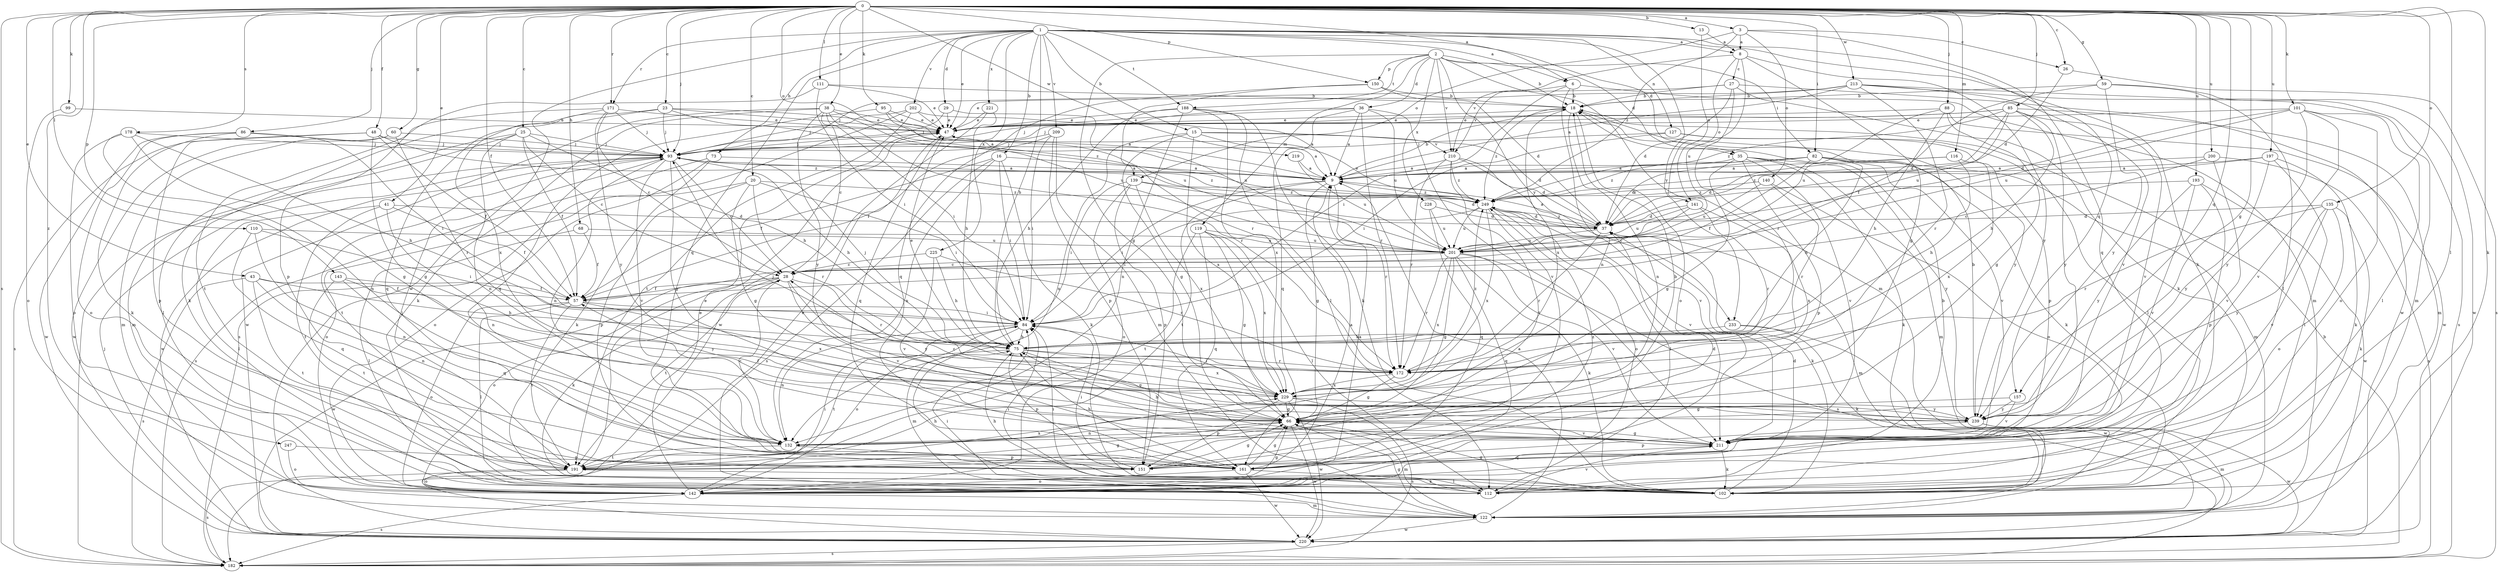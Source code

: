 strict digraph  {
0;
1;
2;
3;
6;
8;
9;
13;
15;
16;
18;
20;
23;
25;
26;
27;
28;
29;
35;
36;
37;
38;
41;
43;
47;
48;
57;
59;
60;
66;
68;
73;
75;
82;
84;
85;
86;
88;
93;
95;
99;
101;
102;
110;
111;
112;
116;
119;
122;
127;
132;
135;
139;
140;
141;
142;
143;
150;
151;
157;
161;
171;
172;
178;
182;
188;
191;
193;
197;
200;
201;
202;
209;
210;
211;
213;
219;
220;
221;
225;
228;
229;
233;
239;
247;
249;
0 -> 3  [label=a];
0 -> 6  [label=a];
0 -> 13  [label=b];
0 -> 20  [label=c];
0 -> 23  [label=c];
0 -> 25  [label=c];
0 -> 26  [label=c];
0 -> 38  [label=e];
0 -> 41  [label=e];
0 -> 43  [label=e];
0 -> 48  [label=f];
0 -> 57  [label=f];
0 -> 59  [label=g];
0 -> 60  [label=g];
0 -> 66  [label=g];
0 -> 68  [label=h];
0 -> 82  [label=i];
0 -> 85  [label=j];
0 -> 86  [label=j];
0 -> 88  [label=j];
0 -> 93  [label=j];
0 -> 95  [label=k];
0 -> 99  [label=k];
0 -> 101  [label=k];
0 -> 102  [label=k];
0 -> 110  [label=l];
0 -> 111  [label=l];
0 -> 112  [label=l];
0 -> 116  [label=m];
0 -> 135  [label=o];
0 -> 139  [label=o];
0 -> 143  [label=p];
0 -> 150  [label=p];
0 -> 157  [label=q];
0 -> 171  [label=r];
0 -> 178  [label=s];
0 -> 182  [label=s];
0 -> 193  [label=u];
0 -> 197  [label=u];
0 -> 200  [label=u];
0 -> 213  [label=w];
0 -> 219  [label=w];
0 -> 247  [label=z];
1 -> 6  [label=a];
1 -> 8  [label=a];
1 -> 15  [label=b];
1 -> 16  [label=b];
1 -> 29  [label=d];
1 -> 35  [label=d];
1 -> 47  [label=e];
1 -> 73  [label=h];
1 -> 75  [label=h];
1 -> 102  [label=k];
1 -> 127  [label=n];
1 -> 157  [label=q];
1 -> 161  [label=q];
1 -> 171  [label=r];
1 -> 188  [label=t];
1 -> 202  [label=v];
1 -> 209  [label=v];
1 -> 220  [label=w];
1 -> 221  [label=x];
1 -> 225  [label=x];
1 -> 233  [label=y];
2 -> 18  [label=b];
2 -> 35  [label=d];
2 -> 36  [label=d];
2 -> 66  [label=g];
2 -> 82  [label=i];
2 -> 119  [label=m];
2 -> 122  [label=m];
2 -> 150  [label=p];
2 -> 188  [label=t];
2 -> 210  [label=v];
2 -> 228  [label=x];
2 -> 233  [label=y];
3 -> 8  [label=a];
3 -> 26  [label=c];
3 -> 139  [label=o];
3 -> 140  [label=o];
3 -> 161  [label=q];
3 -> 249  [label=z];
6 -> 18  [label=b];
6 -> 84  [label=i];
6 -> 122  [label=m];
6 -> 132  [label=n];
6 -> 210  [label=v];
8 -> 27  [label=c];
8 -> 66  [label=g];
8 -> 141  [label=o];
8 -> 201  [label=u];
8 -> 210  [label=v];
8 -> 239  [label=y];
9 -> 18  [label=b];
9 -> 66  [label=g];
9 -> 84  [label=i];
9 -> 172  [label=r];
9 -> 191  [label=t];
9 -> 249  [label=z];
13 -> 8  [label=a];
13 -> 141  [label=o];
15 -> 9  [label=a];
15 -> 37  [label=d];
15 -> 66  [label=g];
15 -> 132  [label=n];
15 -> 210  [label=v];
15 -> 229  [label=x];
16 -> 9  [label=a];
16 -> 57  [label=f];
16 -> 84  [label=i];
16 -> 102  [label=k];
16 -> 132  [label=n];
16 -> 182  [label=s];
18 -> 47  [label=e];
18 -> 132  [label=n];
18 -> 142  [label=o];
18 -> 229  [label=x];
18 -> 239  [label=y];
18 -> 249  [label=z];
20 -> 66  [label=g];
20 -> 84  [label=i];
20 -> 142  [label=o];
20 -> 151  [label=p];
20 -> 172  [label=r];
20 -> 249  [label=z];
23 -> 9  [label=a];
23 -> 47  [label=e];
23 -> 93  [label=j];
23 -> 102  [label=k];
23 -> 161  [label=q];
23 -> 249  [label=z];
25 -> 28  [label=c];
25 -> 57  [label=f];
25 -> 75  [label=h];
25 -> 93  [label=j];
25 -> 112  [label=l];
25 -> 122  [label=m];
25 -> 132  [label=n];
26 -> 37  [label=d];
26 -> 182  [label=s];
27 -> 18  [label=b];
27 -> 37  [label=d];
27 -> 93  [label=j];
27 -> 102  [label=k];
27 -> 172  [label=r];
27 -> 220  [label=w];
28 -> 57  [label=f];
28 -> 102  [label=k];
28 -> 142  [label=o];
28 -> 172  [label=r];
28 -> 191  [label=t];
28 -> 211  [label=v];
28 -> 220  [label=w];
28 -> 239  [label=y];
29 -> 47  [label=e];
29 -> 93  [label=j];
29 -> 201  [label=u];
35 -> 9  [label=a];
35 -> 66  [label=g];
35 -> 102  [label=k];
35 -> 122  [label=m];
35 -> 151  [label=p];
35 -> 211  [label=v];
35 -> 239  [label=y];
36 -> 9  [label=a];
36 -> 47  [label=e];
36 -> 93  [label=j];
36 -> 161  [label=q];
36 -> 172  [label=r];
36 -> 201  [label=u];
36 -> 211  [label=v];
37 -> 9  [label=a];
37 -> 102  [label=k];
37 -> 122  [label=m];
37 -> 172  [label=r];
37 -> 201  [label=u];
37 -> 249  [label=z];
38 -> 28  [label=c];
38 -> 47  [label=e];
38 -> 84  [label=i];
38 -> 102  [label=k];
38 -> 172  [label=r];
38 -> 201  [label=u];
38 -> 220  [label=w];
38 -> 239  [label=y];
41 -> 37  [label=d];
41 -> 57  [label=f];
41 -> 112  [label=l];
41 -> 132  [label=n];
41 -> 191  [label=t];
43 -> 57  [label=f];
43 -> 75  [label=h];
43 -> 132  [label=n];
43 -> 182  [label=s];
43 -> 191  [label=t];
47 -> 93  [label=j];
47 -> 161  [label=q];
48 -> 57  [label=f];
48 -> 66  [label=g];
48 -> 93  [label=j];
48 -> 151  [label=p];
48 -> 182  [label=s];
48 -> 249  [label=z];
57 -> 84  [label=i];
57 -> 112  [label=l];
57 -> 142  [label=o];
57 -> 191  [label=t];
57 -> 229  [label=x];
59 -> 18  [label=b];
59 -> 57  [label=f];
59 -> 112  [label=l];
59 -> 220  [label=w];
59 -> 239  [label=y];
60 -> 93  [label=j];
60 -> 122  [label=m];
60 -> 172  [label=r];
60 -> 220  [label=w];
66 -> 57  [label=f];
66 -> 122  [label=m];
66 -> 132  [label=n];
66 -> 211  [label=v];
66 -> 220  [label=w];
68 -> 57  [label=f];
68 -> 112  [label=l];
68 -> 201  [label=u];
73 -> 9  [label=a];
73 -> 102  [label=k];
73 -> 142  [label=o];
73 -> 182  [label=s];
75 -> 47  [label=e];
75 -> 66  [label=g];
75 -> 93  [label=j];
75 -> 151  [label=p];
75 -> 172  [label=r];
75 -> 191  [label=t];
75 -> 229  [label=x];
82 -> 9  [label=a];
82 -> 37  [label=d];
82 -> 57  [label=f];
82 -> 75  [label=h];
82 -> 102  [label=k];
82 -> 122  [label=m];
82 -> 211  [label=v];
82 -> 249  [label=z];
84 -> 75  [label=h];
84 -> 122  [label=m];
84 -> 132  [label=n];
84 -> 142  [label=o];
85 -> 37  [label=d];
85 -> 47  [label=e];
85 -> 75  [label=h];
85 -> 93  [label=j];
85 -> 122  [label=m];
85 -> 201  [label=u];
85 -> 211  [label=v];
85 -> 239  [label=y];
85 -> 249  [label=z];
86 -> 84  [label=i];
86 -> 93  [label=j];
86 -> 102  [label=k];
86 -> 142  [label=o];
86 -> 220  [label=w];
88 -> 47  [label=e];
88 -> 66  [label=g];
88 -> 75  [label=h];
88 -> 201  [label=u];
88 -> 220  [label=w];
93 -> 9  [label=a];
93 -> 28  [label=c];
93 -> 66  [label=g];
93 -> 75  [label=h];
93 -> 132  [label=n];
93 -> 191  [label=t];
93 -> 211  [label=v];
93 -> 220  [label=w];
93 -> 249  [label=z];
95 -> 9  [label=a];
95 -> 47  [label=e];
95 -> 161  [label=q];
95 -> 201  [label=u];
99 -> 47  [label=e];
99 -> 142  [label=o];
101 -> 37  [label=d];
101 -> 47  [label=e];
101 -> 112  [label=l];
101 -> 142  [label=o];
101 -> 201  [label=u];
101 -> 211  [label=v];
101 -> 239  [label=y];
102 -> 37  [label=d];
102 -> 66  [label=g];
102 -> 75  [label=h];
102 -> 84  [label=i];
110 -> 84  [label=i];
110 -> 132  [label=n];
110 -> 161  [label=q];
110 -> 201  [label=u];
111 -> 18  [label=b];
111 -> 47  [label=e];
111 -> 84  [label=i];
111 -> 151  [label=p];
112 -> 18  [label=b];
112 -> 47  [label=e];
112 -> 75  [label=h];
112 -> 84  [label=i];
112 -> 211  [label=v];
116 -> 9  [label=a];
116 -> 37  [label=d];
116 -> 75  [label=h];
116 -> 229  [label=x];
119 -> 66  [label=g];
119 -> 112  [label=l];
119 -> 161  [label=q];
119 -> 191  [label=t];
119 -> 201  [label=u];
119 -> 229  [label=x];
122 -> 9  [label=a];
122 -> 66  [label=g];
122 -> 84  [label=i];
122 -> 220  [label=w];
127 -> 84  [label=i];
127 -> 93  [label=j];
127 -> 112  [label=l];
127 -> 151  [label=p];
132 -> 18  [label=b];
132 -> 28  [label=c];
132 -> 151  [label=p];
132 -> 191  [label=t];
135 -> 37  [label=d];
135 -> 102  [label=k];
135 -> 142  [label=o];
135 -> 172  [label=r];
135 -> 211  [label=v];
135 -> 239  [label=y];
139 -> 37  [label=d];
139 -> 84  [label=i];
139 -> 142  [label=o];
139 -> 151  [label=p];
139 -> 229  [label=x];
139 -> 249  [label=z];
140 -> 142  [label=o];
140 -> 172  [label=r];
140 -> 201  [label=u];
140 -> 249  [label=z];
141 -> 28  [label=c];
141 -> 37  [label=d];
141 -> 172  [label=r];
141 -> 201  [label=u];
141 -> 229  [label=x];
142 -> 9  [label=a];
142 -> 47  [label=e];
142 -> 66  [label=g];
142 -> 84  [label=i];
142 -> 122  [label=m];
142 -> 182  [label=s];
143 -> 57  [label=f];
143 -> 161  [label=q];
143 -> 191  [label=t];
143 -> 239  [label=y];
150 -> 18  [label=b];
150 -> 37  [label=d];
150 -> 161  [label=q];
150 -> 172  [label=r];
151 -> 66  [label=g];
151 -> 84  [label=i];
151 -> 249  [label=z];
157 -> 66  [label=g];
157 -> 211  [label=v];
157 -> 239  [label=y];
161 -> 9  [label=a];
161 -> 37  [label=d];
161 -> 66  [label=g];
161 -> 75  [label=h];
161 -> 112  [label=l];
161 -> 142  [label=o];
161 -> 220  [label=w];
171 -> 28  [label=c];
171 -> 47  [label=e];
171 -> 93  [label=j];
171 -> 191  [label=t];
171 -> 229  [label=x];
171 -> 239  [label=y];
172 -> 66  [label=g];
172 -> 229  [label=x];
172 -> 249  [label=z];
178 -> 66  [label=g];
178 -> 75  [label=h];
178 -> 93  [label=j];
178 -> 132  [label=n];
178 -> 142  [label=o];
182 -> 18  [label=b];
182 -> 93  [label=j];
188 -> 47  [label=e];
188 -> 75  [label=h];
188 -> 102  [label=k];
188 -> 112  [label=l];
188 -> 132  [label=n];
188 -> 229  [label=x];
191 -> 47  [label=e];
191 -> 66  [label=g];
191 -> 93  [label=j];
191 -> 102  [label=k];
191 -> 142  [label=o];
191 -> 182  [label=s];
191 -> 229  [label=x];
193 -> 151  [label=p];
193 -> 211  [label=v];
193 -> 220  [label=w];
193 -> 239  [label=y];
193 -> 249  [label=z];
197 -> 9  [label=a];
197 -> 102  [label=k];
197 -> 112  [label=l];
197 -> 239  [label=y];
197 -> 249  [label=z];
200 -> 9  [label=a];
200 -> 28  [label=c];
200 -> 182  [label=s];
200 -> 211  [label=v];
201 -> 28  [label=c];
201 -> 66  [label=g];
201 -> 102  [label=k];
201 -> 161  [label=q];
201 -> 172  [label=r];
201 -> 182  [label=s];
201 -> 211  [label=v];
201 -> 229  [label=x];
202 -> 9  [label=a];
202 -> 47  [label=e];
202 -> 93  [label=j];
202 -> 182  [label=s];
202 -> 191  [label=t];
209 -> 57  [label=f];
209 -> 84  [label=i];
209 -> 93  [label=j];
209 -> 122  [label=m];
209 -> 151  [label=p];
210 -> 9  [label=a];
210 -> 37  [label=d];
210 -> 172  [label=r];
210 -> 191  [label=t];
210 -> 211  [label=v];
210 -> 249  [label=z];
211 -> 66  [label=g];
211 -> 75  [label=h];
211 -> 102  [label=k];
211 -> 161  [label=q];
213 -> 9  [label=a];
213 -> 18  [label=b];
213 -> 47  [label=e];
213 -> 122  [label=m];
213 -> 172  [label=r];
213 -> 182  [label=s];
213 -> 211  [label=v];
219 -> 9  [label=a];
219 -> 201  [label=u];
220 -> 93  [label=j];
220 -> 182  [label=s];
221 -> 47  [label=e];
221 -> 75  [label=h];
221 -> 220  [label=w];
225 -> 28  [label=c];
225 -> 75  [label=h];
225 -> 172  [label=r];
225 -> 211  [label=v];
228 -> 37  [label=d];
228 -> 161  [label=q];
228 -> 201  [label=u];
229 -> 66  [label=g];
229 -> 84  [label=i];
229 -> 93  [label=j];
229 -> 151  [label=p];
229 -> 182  [label=s];
229 -> 220  [label=w];
229 -> 239  [label=y];
233 -> 75  [label=h];
233 -> 102  [label=k];
233 -> 220  [label=w];
239 -> 18  [label=b];
239 -> 28  [label=c];
239 -> 122  [label=m];
239 -> 151  [label=p];
239 -> 220  [label=w];
247 -> 142  [label=o];
247 -> 151  [label=p];
249 -> 37  [label=d];
249 -> 47  [label=e];
249 -> 84  [label=i];
249 -> 112  [label=l];
249 -> 142  [label=o];
249 -> 191  [label=t];
249 -> 201  [label=u];
249 -> 211  [label=v];
249 -> 229  [label=x];
}
